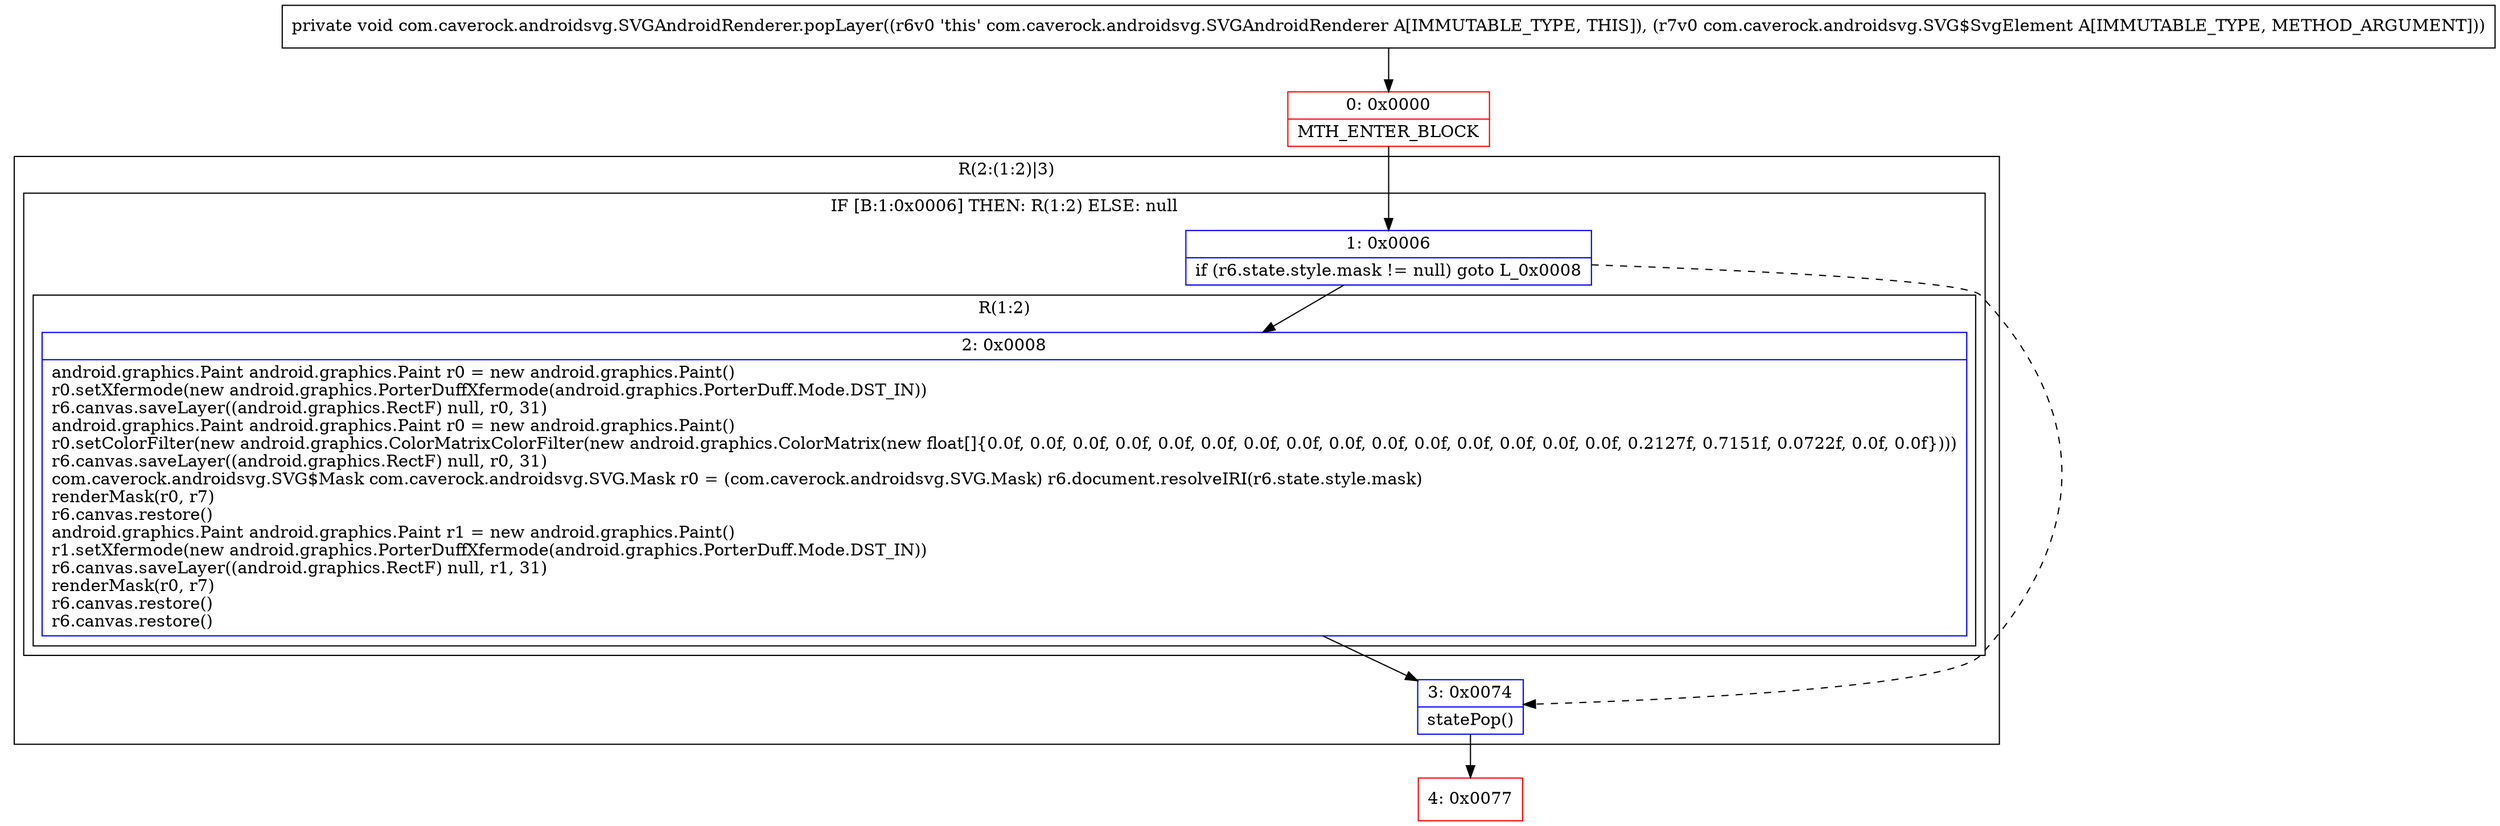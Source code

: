 digraph "CFG forcom.caverock.androidsvg.SVGAndroidRenderer.popLayer(Lcom\/caverock\/androidsvg\/SVG$SvgElement;)V" {
subgraph cluster_Region_1075756024 {
label = "R(2:(1:2)|3)";
node [shape=record,color=blue];
subgraph cluster_IfRegion_1799724454 {
label = "IF [B:1:0x0006] THEN: R(1:2) ELSE: null";
node [shape=record,color=blue];
Node_1 [shape=record,label="{1\:\ 0x0006|if (r6.state.style.mask != null) goto L_0x0008\l}"];
subgraph cluster_Region_64434132 {
label = "R(1:2)";
node [shape=record,color=blue];
Node_2 [shape=record,label="{2\:\ 0x0008|android.graphics.Paint android.graphics.Paint r0 = new android.graphics.Paint()\lr0.setXfermode(new android.graphics.PorterDuffXfermode(android.graphics.PorterDuff.Mode.DST_IN))\lr6.canvas.saveLayer((android.graphics.RectF) null, r0, 31)\landroid.graphics.Paint android.graphics.Paint r0 = new android.graphics.Paint()\lr0.setColorFilter(new android.graphics.ColorMatrixColorFilter(new android.graphics.ColorMatrix(new float[]\{0.0f, 0.0f, 0.0f, 0.0f, 0.0f, 0.0f, 0.0f, 0.0f, 0.0f, 0.0f, 0.0f, 0.0f, 0.0f, 0.0f, 0.0f, 0.2127f, 0.7151f, 0.0722f, 0.0f, 0.0f\})))\lr6.canvas.saveLayer((android.graphics.RectF) null, r0, 31)\lcom.caverock.androidsvg.SVG$Mask com.caverock.androidsvg.SVG.Mask r0 = (com.caverock.androidsvg.SVG.Mask) r6.document.resolveIRI(r6.state.style.mask)\lrenderMask(r0, r7)\lr6.canvas.restore()\landroid.graphics.Paint android.graphics.Paint r1 = new android.graphics.Paint()\lr1.setXfermode(new android.graphics.PorterDuffXfermode(android.graphics.PorterDuff.Mode.DST_IN))\lr6.canvas.saveLayer((android.graphics.RectF) null, r1, 31)\lrenderMask(r0, r7)\lr6.canvas.restore()\lr6.canvas.restore()\l}"];
}
}
Node_3 [shape=record,label="{3\:\ 0x0074|statePop()\l}"];
}
Node_0 [shape=record,color=red,label="{0\:\ 0x0000|MTH_ENTER_BLOCK\l}"];
Node_4 [shape=record,color=red,label="{4\:\ 0x0077}"];
MethodNode[shape=record,label="{private void com.caverock.androidsvg.SVGAndroidRenderer.popLayer((r6v0 'this' com.caverock.androidsvg.SVGAndroidRenderer A[IMMUTABLE_TYPE, THIS]), (r7v0 com.caverock.androidsvg.SVG$SvgElement A[IMMUTABLE_TYPE, METHOD_ARGUMENT])) }"];
MethodNode -> Node_0;
Node_1 -> Node_2;
Node_1 -> Node_3[style=dashed];
Node_2 -> Node_3;
Node_3 -> Node_4;
Node_0 -> Node_1;
}

